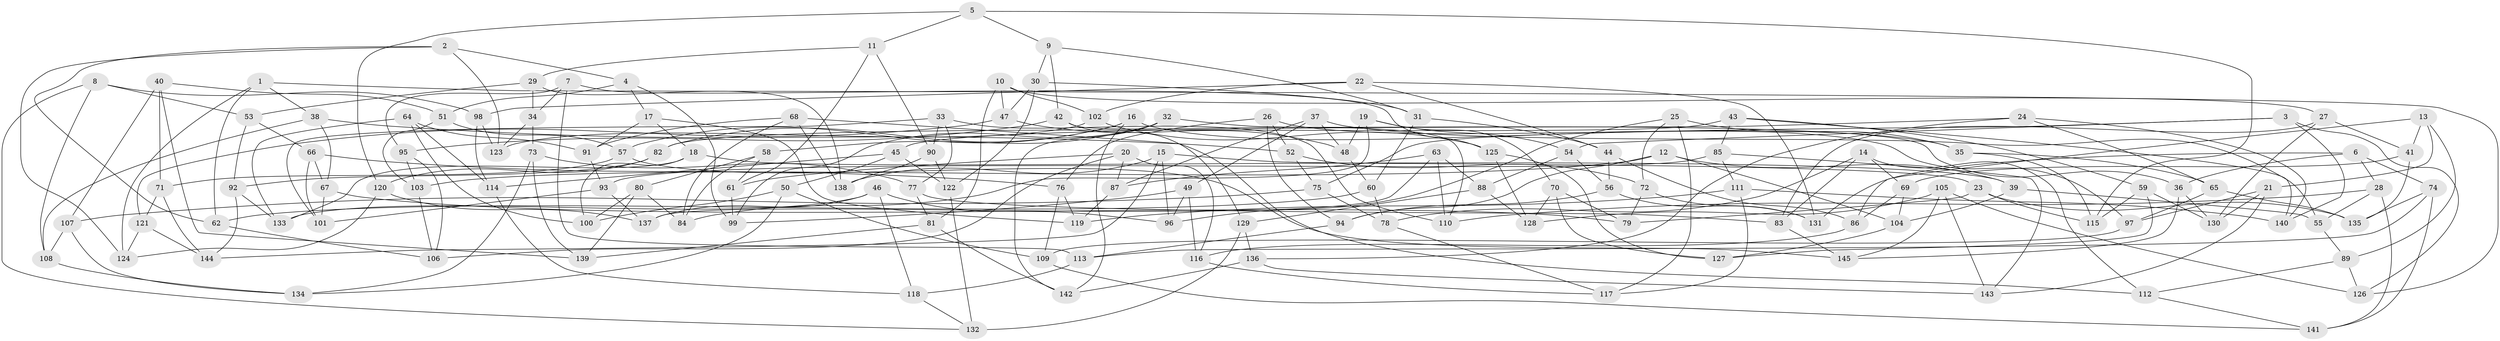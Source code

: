 // Generated by graph-tools (version 1.1) at 2025/38/03/09/25 02:38:02]
// undirected, 145 vertices, 290 edges
graph export_dot {
graph [start="1"]
  node [color=gray90,style=filled];
  1;
  2;
  3;
  4;
  5;
  6;
  7;
  8;
  9;
  10;
  11;
  12;
  13;
  14;
  15;
  16;
  17;
  18;
  19;
  20;
  21;
  22;
  23;
  24;
  25;
  26;
  27;
  28;
  29;
  30;
  31;
  32;
  33;
  34;
  35;
  36;
  37;
  38;
  39;
  40;
  41;
  42;
  43;
  44;
  45;
  46;
  47;
  48;
  49;
  50;
  51;
  52;
  53;
  54;
  55;
  56;
  57;
  58;
  59;
  60;
  61;
  62;
  63;
  64;
  65;
  66;
  67;
  68;
  69;
  70;
  71;
  72;
  73;
  74;
  75;
  76;
  77;
  78;
  79;
  80;
  81;
  82;
  83;
  84;
  85;
  86;
  87;
  88;
  89;
  90;
  91;
  92;
  93;
  94;
  95;
  96;
  97;
  98;
  99;
  100;
  101;
  102;
  103;
  104;
  105;
  106;
  107;
  108;
  109;
  110;
  111;
  112;
  113;
  114;
  115;
  116;
  117;
  118;
  119;
  120;
  121;
  122;
  123;
  124;
  125;
  126;
  127;
  128;
  129;
  130;
  131;
  132;
  133;
  134;
  135;
  136;
  137;
  138;
  139;
  140;
  141;
  142;
  143;
  144;
  145;
  1 -- 124;
  1 -- 126;
  1 -- 38;
  1 -- 62;
  2 -- 62;
  2 -- 4;
  2 -- 124;
  2 -- 123;
  3 -- 126;
  3 -- 54;
  3 -- 75;
  3 -- 140;
  4 -- 51;
  4 -- 99;
  4 -- 17;
  5 -- 115;
  5 -- 9;
  5 -- 11;
  5 -- 120;
  6 -- 28;
  6 -- 36;
  6 -- 131;
  6 -- 74;
  7 -- 125;
  7 -- 34;
  7 -- 113;
  7 -- 95;
  8 -- 53;
  8 -- 108;
  8 -- 98;
  8 -- 132;
  9 -- 30;
  9 -- 42;
  9 -- 31;
  10 -- 47;
  10 -- 102;
  10 -- 81;
  10 -- 27;
  11 -- 90;
  11 -- 29;
  11 -- 61;
  12 -- 103;
  12 -- 94;
  12 -- 39;
  12 -- 104;
  13 -- 89;
  13 -- 21;
  13 -- 86;
  13 -- 41;
  14 -- 112;
  14 -- 69;
  14 -- 78;
  14 -- 83;
  15 -- 144;
  15 -- 96;
  15 -- 138;
  15 -- 23;
  16 -- 57;
  16 -- 142;
  16 -- 82;
  16 -- 97;
  17 -- 119;
  17 -- 18;
  17 -- 91;
  18 -- 133;
  18 -- 39;
  18 -- 100;
  19 -- 48;
  19 -- 84;
  19 -- 70;
  19 -- 54;
  20 -- 87;
  20 -- 106;
  20 -- 116;
  20 -- 61;
  21 -- 143;
  21 -- 97;
  21 -- 130;
  22 -- 98;
  22 -- 131;
  22 -- 102;
  22 -- 44;
  23 -- 135;
  23 -- 115;
  23 -- 79;
  24 -- 45;
  24 -- 136;
  24 -- 65;
  24 -- 140;
  25 -- 117;
  25 -- 72;
  25 -- 35;
  25 -- 96;
  26 -- 94;
  26 -- 52;
  26 -- 35;
  26 -- 76;
  27 -- 41;
  27 -- 130;
  27 -- 83;
  28 -- 55;
  28 -- 141;
  28 -- 110;
  29 -- 138;
  29 -- 34;
  29 -- 53;
  30 -- 31;
  30 -- 47;
  30 -- 122;
  31 -- 60;
  31 -- 44;
  32 -- 58;
  32 -- 142;
  32 -- 99;
  32 -- 36;
  33 -- 110;
  33 -- 77;
  33 -- 90;
  33 -- 101;
  34 -- 73;
  34 -- 123;
  35 -- 115;
  35 -- 65;
  36 -- 130;
  36 -- 145;
  37 -- 48;
  37 -- 87;
  37 -- 49;
  37 -- 55;
  38 -- 52;
  38 -- 67;
  38 -- 108;
  39 -- 55;
  39 -- 104;
  40 -- 107;
  40 -- 51;
  40 -- 139;
  40 -- 71;
  41 -- 135;
  41 -- 69;
  42 -- 110;
  42 -- 129;
  42 -- 95;
  43 -- 82;
  43 -- 59;
  43 -- 85;
  43 -- 140;
  44 -- 56;
  44 -- 86;
  45 -- 50;
  45 -- 114;
  45 -- 122;
  46 -- 133;
  46 -- 96;
  46 -- 137;
  46 -- 118;
  47 -- 121;
  47 -- 48;
  48 -- 60;
  49 -- 99;
  49 -- 96;
  49 -- 116;
  50 -- 134;
  50 -- 109;
  50 -- 100;
  51 -- 103;
  51 -- 57;
  52 -- 75;
  52 -- 72;
  53 -- 92;
  53 -- 66;
  54 -- 56;
  54 -- 88;
  55 -- 89;
  56 -- 94;
  56 -- 131;
  57 -- 145;
  57 -- 71;
  58 -- 80;
  58 -- 61;
  58 -- 84;
  59 -- 115;
  59 -- 127;
  59 -- 130;
  60 -- 78;
  60 -- 62;
  61 -- 99;
  62 -- 106;
  63 -- 110;
  63 -- 88;
  63 -- 137;
  63 -- 87;
  64 -- 114;
  64 -- 91;
  64 -- 100;
  64 -- 133;
  65 -- 135;
  65 -- 97;
  66 -- 67;
  66 -- 101;
  66 -- 76;
  67 -- 79;
  67 -- 101;
  68 -- 112;
  68 -- 138;
  68 -- 84;
  68 -- 91;
  69 -- 104;
  69 -- 86;
  70 -- 127;
  70 -- 128;
  70 -- 79;
  71 -- 144;
  71 -- 121;
  72 -- 131;
  72 -- 79;
  73 -- 139;
  73 -- 77;
  73 -- 134;
  74 -- 135;
  74 -- 141;
  74 -- 113;
  75 -- 78;
  75 -- 107;
  76 -- 119;
  76 -- 109;
  77 -- 81;
  77 -- 83;
  78 -- 117;
  80 -- 139;
  80 -- 84;
  80 -- 100;
  81 -- 139;
  81 -- 142;
  82 -- 92;
  82 -- 120;
  83 -- 145;
  85 -- 143;
  85 -- 93;
  85 -- 111;
  86 -- 116;
  87 -- 119;
  88 -- 129;
  88 -- 128;
  89 -- 112;
  89 -- 126;
  90 -- 122;
  90 -- 138;
  91 -- 93;
  92 -- 133;
  92 -- 144;
  93 -- 137;
  93 -- 101;
  94 -- 113;
  95 -- 106;
  95 -- 103;
  97 -- 109;
  98 -- 114;
  98 -- 123;
  102 -- 125;
  102 -- 123;
  103 -- 106;
  104 -- 127;
  105 -- 128;
  105 -- 143;
  105 -- 145;
  105 -- 126;
  107 -- 108;
  107 -- 134;
  108 -- 134;
  109 -- 141;
  111 -- 119;
  111 -- 117;
  111 -- 140;
  112 -- 141;
  113 -- 118;
  114 -- 118;
  116 -- 117;
  118 -- 132;
  120 -- 137;
  120 -- 124;
  121 -- 144;
  121 -- 124;
  122 -- 132;
  125 -- 128;
  125 -- 127;
  129 -- 132;
  129 -- 136;
  136 -- 142;
  136 -- 143;
}
